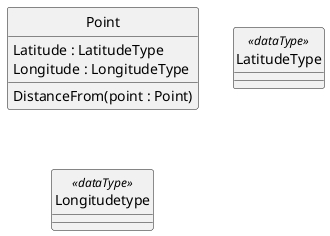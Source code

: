@startuml
hide circle

class Point 
'A point in a rectangle representing an Equirectangular projection of the Earth's surface with some relation to crop production.
{
  Latitude : LatitudeType
  'the y-coordinate of the Point
  Longitude : LongitudeType
  'the x-coordinate of the Point
  DistanceFrom(point : Point)
  'The actual distance on the Earth's surface between this point and the given point.
}

class LatitudeType <<dataType>>
'A decimal number between -90 and 90 with a precision of no more than 7.

class Longitudetype <<dataType>>
'A decimal number between -180 and 180 with a precision of no more than 7.

@enduml